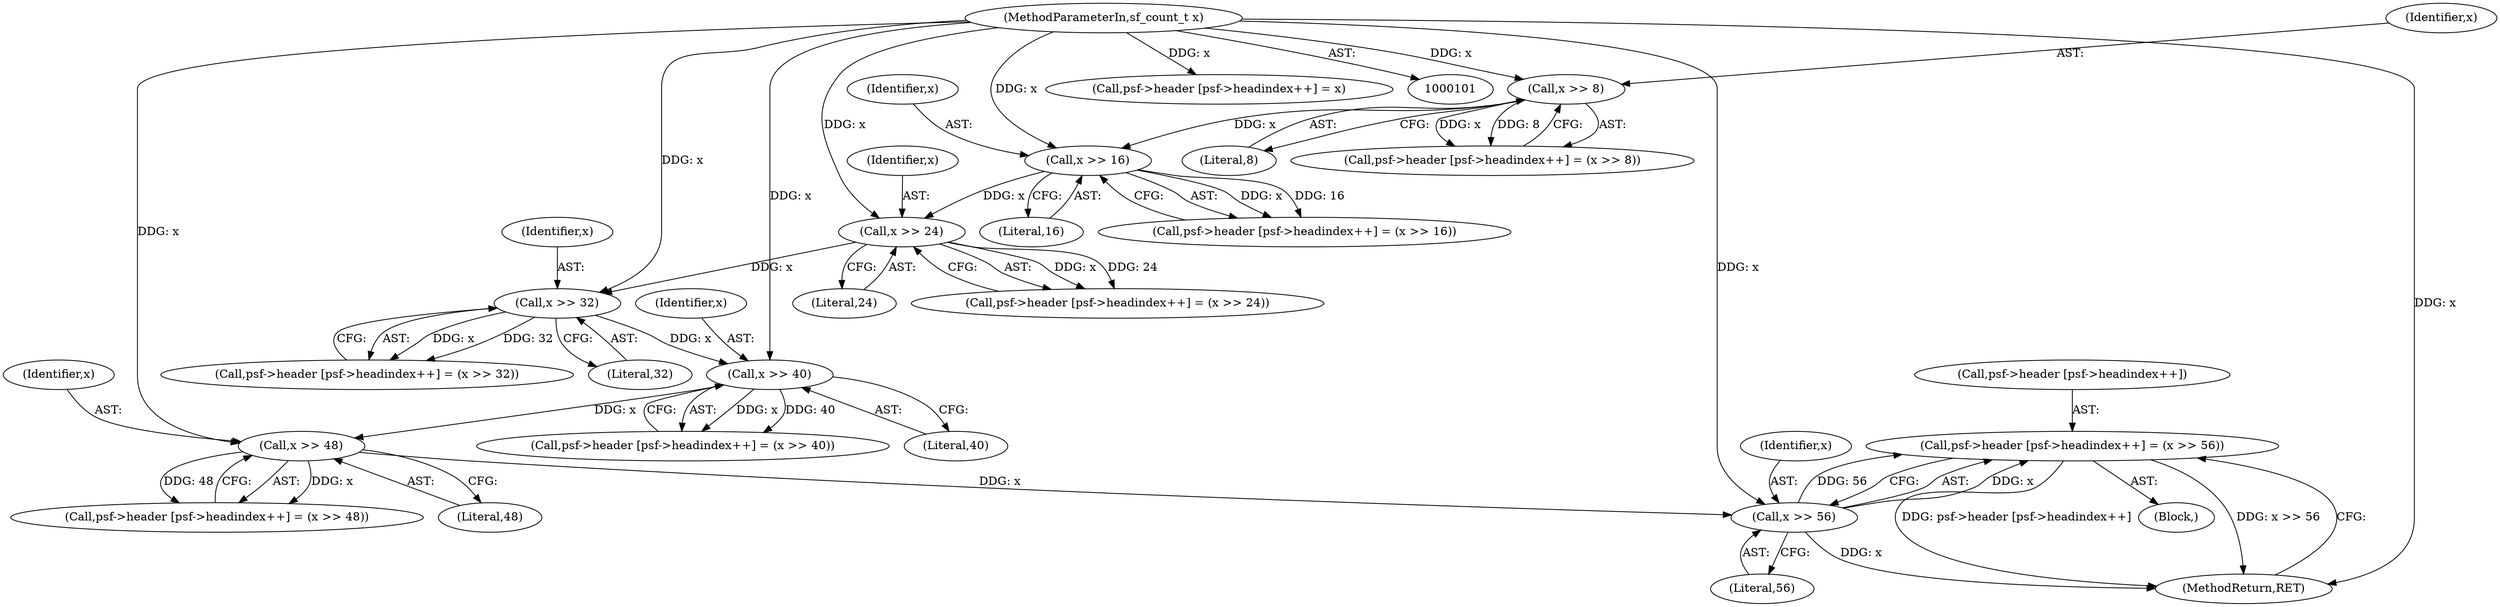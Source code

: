 digraph "1_libsndfile_708e996c87c5fae77b104ccfeb8f6db784c32074_8@array" {
"1000199" [label="(Call,psf->header [psf->headindex++] = (x >> 56))"];
"1000208" [label="(Call,x >> 56)"];
"1000196" [label="(Call,x >> 48)"];
"1000184" [label="(Call,x >> 40)"];
"1000172" [label="(Call,x >> 32)"];
"1000160" [label="(Call,x >> 24)"];
"1000148" [label="(Call,x >> 16)"];
"1000136" [label="(Call,x >> 8)"];
"1000103" [label="(MethodParameterIn,sf_count_t x)"];
"1000209" [label="(Identifier,x)"];
"1000116" [label="(Block,)"];
"1000173" [label="(Identifier,x)"];
"1000161" [label="(Identifier,x)"];
"1000151" [label="(Call,psf->header [psf->headindex++] = (x >> 24))"];
"1000137" [label="(Identifier,x)"];
"1000150" [label="(Literal,16)"];
"1000200" [label="(Call,psf->header [psf->headindex++])"];
"1000186" [label="(Literal,40)"];
"1000184" [label="(Call,x >> 40)"];
"1000210" [label="(Literal,56)"];
"1000174" [label="(Literal,32)"];
"1000198" [label="(Literal,48)"];
"1000162" [label="(Literal,24)"];
"1000187" [label="(Call,psf->header [psf->headindex++] = (x >> 48))"];
"1000211" [label="(MethodReturn,RET)"];
"1000138" [label="(Literal,8)"];
"1000127" [label="(Call,psf->header [psf->headindex++] = (x >> 8))"];
"1000197" [label="(Identifier,x)"];
"1000117" [label="(Call,psf->header [psf->headindex++] = x)"];
"1000103" [label="(MethodParameterIn,sf_count_t x)"];
"1000139" [label="(Call,psf->header [psf->headindex++] = (x >> 16))"];
"1000175" [label="(Call,psf->header [psf->headindex++] = (x >> 40))"];
"1000196" [label="(Call,x >> 48)"];
"1000148" [label="(Call,x >> 16)"];
"1000163" [label="(Call,psf->header [psf->headindex++] = (x >> 32))"];
"1000149" [label="(Identifier,x)"];
"1000208" [label="(Call,x >> 56)"];
"1000172" [label="(Call,x >> 32)"];
"1000160" [label="(Call,x >> 24)"];
"1000185" [label="(Identifier,x)"];
"1000199" [label="(Call,psf->header [psf->headindex++] = (x >> 56))"];
"1000136" [label="(Call,x >> 8)"];
"1000199" -> "1000116"  [label="AST: "];
"1000199" -> "1000208"  [label="CFG: "];
"1000200" -> "1000199"  [label="AST: "];
"1000208" -> "1000199"  [label="AST: "];
"1000211" -> "1000199"  [label="CFG: "];
"1000199" -> "1000211"  [label="DDG: psf->header [psf->headindex++]"];
"1000199" -> "1000211"  [label="DDG: x >> 56"];
"1000208" -> "1000199"  [label="DDG: x"];
"1000208" -> "1000199"  [label="DDG: 56"];
"1000208" -> "1000210"  [label="CFG: "];
"1000209" -> "1000208"  [label="AST: "];
"1000210" -> "1000208"  [label="AST: "];
"1000208" -> "1000211"  [label="DDG: x"];
"1000196" -> "1000208"  [label="DDG: x"];
"1000103" -> "1000208"  [label="DDG: x"];
"1000196" -> "1000187"  [label="AST: "];
"1000196" -> "1000198"  [label="CFG: "];
"1000197" -> "1000196"  [label="AST: "];
"1000198" -> "1000196"  [label="AST: "];
"1000187" -> "1000196"  [label="CFG: "];
"1000196" -> "1000187"  [label="DDG: x"];
"1000196" -> "1000187"  [label="DDG: 48"];
"1000184" -> "1000196"  [label="DDG: x"];
"1000103" -> "1000196"  [label="DDG: x"];
"1000184" -> "1000175"  [label="AST: "];
"1000184" -> "1000186"  [label="CFG: "];
"1000185" -> "1000184"  [label="AST: "];
"1000186" -> "1000184"  [label="AST: "];
"1000175" -> "1000184"  [label="CFG: "];
"1000184" -> "1000175"  [label="DDG: x"];
"1000184" -> "1000175"  [label="DDG: 40"];
"1000172" -> "1000184"  [label="DDG: x"];
"1000103" -> "1000184"  [label="DDG: x"];
"1000172" -> "1000163"  [label="AST: "];
"1000172" -> "1000174"  [label="CFG: "];
"1000173" -> "1000172"  [label="AST: "];
"1000174" -> "1000172"  [label="AST: "];
"1000163" -> "1000172"  [label="CFG: "];
"1000172" -> "1000163"  [label="DDG: x"];
"1000172" -> "1000163"  [label="DDG: 32"];
"1000160" -> "1000172"  [label="DDG: x"];
"1000103" -> "1000172"  [label="DDG: x"];
"1000160" -> "1000151"  [label="AST: "];
"1000160" -> "1000162"  [label="CFG: "];
"1000161" -> "1000160"  [label="AST: "];
"1000162" -> "1000160"  [label="AST: "];
"1000151" -> "1000160"  [label="CFG: "];
"1000160" -> "1000151"  [label="DDG: x"];
"1000160" -> "1000151"  [label="DDG: 24"];
"1000148" -> "1000160"  [label="DDG: x"];
"1000103" -> "1000160"  [label="DDG: x"];
"1000148" -> "1000139"  [label="AST: "];
"1000148" -> "1000150"  [label="CFG: "];
"1000149" -> "1000148"  [label="AST: "];
"1000150" -> "1000148"  [label="AST: "];
"1000139" -> "1000148"  [label="CFG: "];
"1000148" -> "1000139"  [label="DDG: x"];
"1000148" -> "1000139"  [label="DDG: 16"];
"1000136" -> "1000148"  [label="DDG: x"];
"1000103" -> "1000148"  [label="DDG: x"];
"1000136" -> "1000127"  [label="AST: "];
"1000136" -> "1000138"  [label="CFG: "];
"1000137" -> "1000136"  [label="AST: "];
"1000138" -> "1000136"  [label="AST: "];
"1000127" -> "1000136"  [label="CFG: "];
"1000136" -> "1000127"  [label="DDG: x"];
"1000136" -> "1000127"  [label="DDG: 8"];
"1000103" -> "1000136"  [label="DDG: x"];
"1000103" -> "1000101"  [label="AST: "];
"1000103" -> "1000211"  [label="DDG: x"];
"1000103" -> "1000117"  [label="DDG: x"];
}
